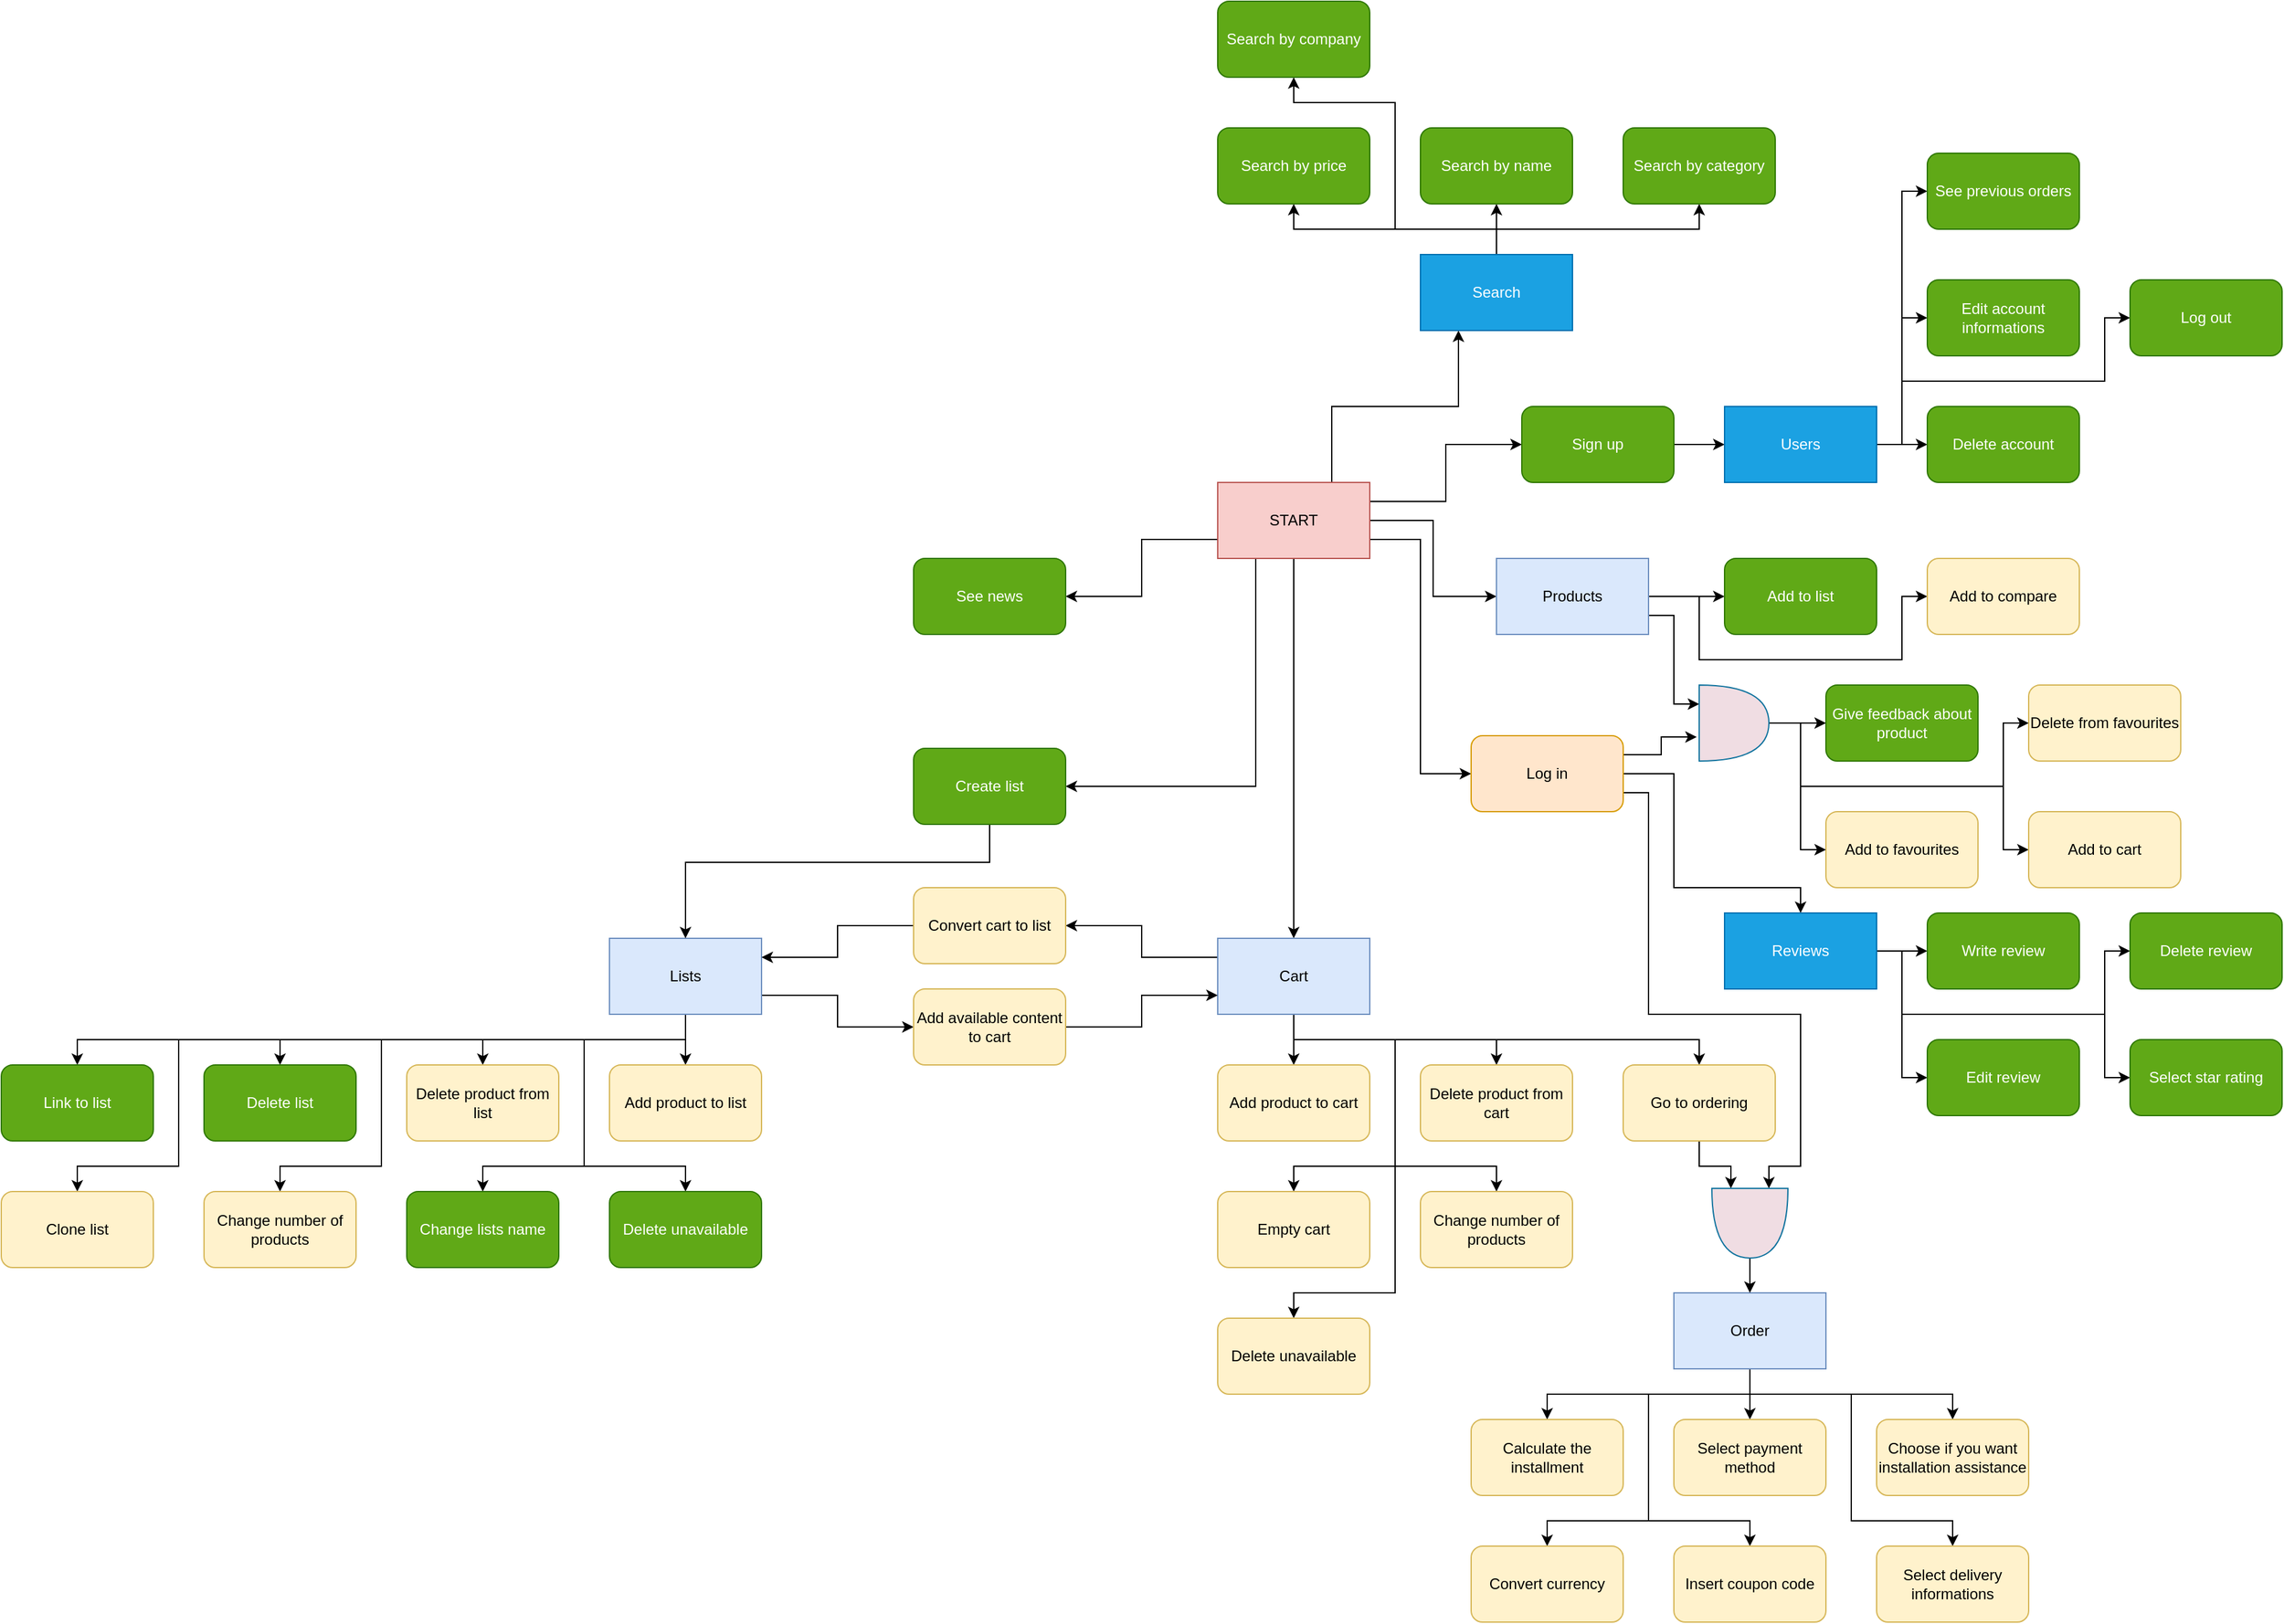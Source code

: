 <mxfile>
    <diagram name="Strona-1" id="DpiKnfvnMf119dL31PfI">
        <mxGraphModel dx="131" dy="568" grid="1" gridSize="10" guides="1" tooltips="1" connect="1" arrows="1" fold="1" page="1" pageScale="1" pageWidth="827" pageHeight="1169" math="0" shadow="0">
            <root>
                <mxCell id="0"/>
                <mxCell id="1" parent="0"/>
                <mxCell id="tu-g_7TpIbmg7pbgviE7-1" style="edgeStyle=orthogonalEdgeStyle;rounded=0;orthogonalLoop=1;jettySize=auto;html=1;exitX=0.5;exitY=1;exitDx=0;exitDy=0;entryX=0.5;entryY=0;entryDx=0;entryDy=0;fontColor=#000000;" parent="1" source="tu-g_7TpIbmg7pbgviE7-8" target="tu-g_7TpIbmg7pbgviE7-24" edge="1">
                    <mxGeometry relative="1" as="geometry"/>
                </mxCell>
                <mxCell id="tu-g_7TpIbmg7pbgviE7-2" style="edgeStyle=orthogonalEdgeStyle;rounded=0;orthogonalLoop=1;jettySize=auto;html=1;exitX=0.25;exitY=1;exitDx=0;exitDy=0;entryX=1;entryY=0.5;entryDx=0;entryDy=0;fontColor=#000000;" parent="1" source="tu-g_7TpIbmg7pbgviE7-8" target="tu-g_7TpIbmg7pbgviE7-50" edge="1">
                    <mxGeometry relative="1" as="geometry"/>
                </mxCell>
                <mxCell id="tu-g_7TpIbmg7pbgviE7-3" style="edgeStyle=orthogonalEdgeStyle;rounded=0;orthogonalLoop=1;jettySize=auto;html=1;exitX=1;exitY=0.75;exitDx=0;exitDy=0;entryX=0;entryY=0.5;entryDx=0;entryDy=0;fontFamily=Helvetica;fontSize=12;fontColor=#000000;" parent="1" source="tu-g_7TpIbmg7pbgviE7-8" target="tu-g_7TpIbmg7pbgviE7-11" edge="1">
                    <mxGeometry relative="1" as="geometry"/>
                </mxCell>
                <mxCell id="tu-g_7TpIbmg7pbgviE7-4" style="edgeStyle=orthogonalEdgeStyle;rounded=0;orthogonalLoop=1;jettySize=auto;html=1;exitX=1;exitY=0.25;exitDx=0;exitDy=0;entryX=0;entryY=0.5;entryDx=0;entryDy=0;fontFamily=Helvetica;fontSize=12;fontColor=#000000;" parent="1" source="tu-g_7TpIbmg7pbgviE7-8" target="tu-g_7TpIbmg7pbgviE7-13" edge="1">
                    <mxGeometry relative="1" as="geometry"/>
                </mxCell>
                <mxCell id="tu-g_7TpIbmg7pbgviE7-5" style="edgeStyle=orthogonalEdgeStyle;rounded=0;orthogonalLoop=1;jettySize=auto;html=1;exitX=1;exitY=0.5;exitDx=0;exitDy=0;entryX=0;entryY=0.5;entryDx=0;entryDy=0;fontFamily=Helvetica;fontSize=12;fontColor=#000000;" parent="1" source="tu-g_7TpIbmg7pbgviE7-8" target="tu-g_7TpIbmg7pbgviE7-39" edge="1">
                    <mxGeometry relative="1" as="geometry"/>
                </mxCell>
                <mxCell id="tu-g_7TpIbmg7pbgviE7-6" style="edgeStyle=orthogonalEdgeStyle;rounded=0;orthogonalLoop=1;jettySize=auto;html=1;exitX=0;exitY=0.75;exitDx=0;exitDy=0;entryX=1;entryY=0.5;entryDx=0;entryDy=0;fontFamily=Helvetica;fontSize=12;fontColor=#000000;" parent="1" source="tu-g_7TpIbmg7pbgviE7-8" target="tu-g_7TpIbmg7pbgviE7-14" edge="1">
                    <mxGeometry relative="1" as="geometry"/>
                </mxCell>
                <mxCell id="tu-g_7TpIbmg7pbgviE7-7" style="edgeStyle=orthogonalEdgeStyle;rounded=0;orthogonalLoop=1;jettySize=auto;html=1;exitX=0.75;exitY=0;exitDx=0;exitDy=0;entryX=0.25;entryY=1;entryDx=0;entryDy=0;fontFamily=Helvetica;fontSize=12;fontColor=#000000;" parent="1" source="tu-g_7TpIbmg7pbgviE7-8" target="tu-g_7TpIbmg7pbgviE7-18" edge="1">
                    <mxGeometry relative="1" as="geometry"/>
                </mxCell>
                <mxCell id="tu-g_7TpIbmg7pbgviE7-8" value="START" style="rounded=0;whiteSpace=wrap;html=1;fillColor=#f8cecc;strokeColor=#b85450;fontColor=#000000;" parent="1" vertex="1">
                    <mxGeometry x="1940" y="560" width="120" height="60" as="geometry"/>
                </mxCell>
                <mxCell id="tu-g_7TpIbmg7pbgviE7-9" style="edgeStyle=orthogonalEdgeStyle;rounded=0;orthogonalLoop=1;jettySize=auto;html=1;exitX=1;exitY=0.75;exitDx=0;exitDy=0;entryX=0;entryY=0.25;entryDx=0;entryDy=0;entryPerimeter=0;fontFamily=Helvetica;fontSize=12;fontColor=#000000;" parent="1" source="tu-g_7TpIbmg7pbgviE7-11" target="tu-g_7TpIbmg7pbgviE7-74" edge="1">
                    <mxGeometry relative="1" as="geometry">
                        <Array as="points">
                            <mxPoint x="2280" y="805"/>
                            <mxPoint x="2280" y="980"/>
                            <mxPoint x="2400" y="980"/>
                            <mxPoint x="2400" y="1100"/>
                            <mxPoint x="2375" y="1100"/>
                        </Array>
                    </mxGeometry>
                </mxCell>
                <mxCell id="tu-g_7TpIbmg7pbgviE7-10" style="edgeStyle=orthogonalEdgeStyle;rounded=0;orthogonalLoop=1;jettySize=auto;html=1;exitX=1;exitY=0.5;exitDx=0;exitDy=0;entryX=0.5;entryY=0;entryDx=0;entryDy=0;fontFamily=Helvetica;fontSize=12;fontColor=#000000;" parent="1" source="tu-g_7TpIbmg7pbgviE7-11" target="tu-g_7TpIbmg7pbgviE7-44" edge="1">
                    <mxGeometry relative="1" as="geometry">
                        <mxPoint x="2385" y="812.5" as="targetPoint"/>
                        <Array as="points">
                            <mxPoint x="2300" y="790"/>
                            <mxPoint x="2300" y="880"/>
                            <mxPoint x="2400" y="880"/>
                        </Array>
                    </mxGeometry>
                </mxCell>
                <mxCell id="btTpmAtazuo6H9hWQEnr-3" style="edgeStyle=orthogonalEdgeStyle;rounded=0;orthogonalLoop=1;jettySize=auto;html=1;exitX=1;exitY=0.25;exitDx=0;exitDy=0;entryX=-0.036;entryY=0.684;entryDx=0;entryDy=0;entryPerimeter=0;" parent="1" source="tu-g_7TpIbmg7pbgviE7-11" target="btTpmAtazuo6H9hWQEnr-2" edge="1">
                    <mxGeometry relative="1" as="geometry"/>
                </mxCell>
                <mxCell id="tu-g_7TpIbmg7pbgviE7-11" value="Log in" style="rounded=1;whiteSpace=wrap;html=1;fillColor=#ffe6cc;strokeColor=#d79b00;fontColor=#000000;" parent="1" vertex="1">
                    <mxGeometry x="2140" y="760" width="120" height="60" as="geometry"/>
                </mxCell>
                <mxCell id="tu-g_7TpIbmg7pbgviE7-12" style="edgeStyle=orthogonalEdgeStyle;rounded=0;orthogonalLoop=1;jettySize=auto;html=1;exitX=1;exitY=0.5;exitDx=0;exitDy=0;entryX=0;entryY=0.5;entryDx=0;entryDy=0;fontFamily=Helvetica;fontSize=12;fontColor=#000000;" parent="1" source="tu-g_7TpIbmg7pbgviE7-13" target="tu-g_7TpIbmg7pbgviE7-72" edge="1">
                    <mxGeometry relative="1" as="geometry"/>
                </mxCell>
                <mxCell id="tu-g_7TpIbmg7pbgviE7-13" value="Sign up" style="rounded=1;whiteSpace=wrap;html=1;fillColor=#60a917;strokeColor=#2D7600;fontColor=#ffffff;" parent="1" vertex="1">
                    <mxGeometry x="2180" y="500" width="120" height="60" as="geometry"/>
                </mxCell>
                <mxCell id="tu-g_7TpIbmg7pbgviE7-14" value="See news" style="rounded=1;whiteSpace=wrap;html=1;fillColor=#60a917;strokeColor=#2D7600;fontColor=#ffffff;" parent="1" vertex="1">
                    <mxGeometry x="1700" y="620" width="120" height="60" as="geometry"/>
                </mxCell>
                <mxCell id="tu-g_7TpIbmg7pbgviE7-15" style="edgeStyle=orthogonalEdgeStyle;rounded=0;orthogonalLoop=1;jettySize=auto;html=1;exitX=0.5;exitY=0;exitDx=0;exitDy=0;entryX=0.5;entryY=1;entryDx=0;entryDy=0;fontFamily=Helvetica;fontSize=12;fontColor=#000000;" parent="1" source="tu-g_7TpIbmg7pbgviE7-18" target="tu-g_7TpIbmg7pbgviE7-97" edge="1">
                    <mxGeometry relative="1" as="geometry"/>
                </mxCell>
                <mxCell id="tu-g_7TpIbmg7pbgviE7-16" style="edgeStyle=orthogonalEdgeStyle;rounded=0;orthogonalLoop=1;jettySize=auto;html=1;exitX=0.5;exitY=0;exitDx=0;exitDy=0;entryX=0.5;entryY=1;entryDx=0;entryDy=0;fontFamily=Helvetica;fontSize=12;fontColor=#000000;" parent="1" source="tu-g_7TpIbmg7pbgviE7-18" target="tu-g_7TpIbmg7pbgviE7-98" edge="1">
                    <mxGeometry relative="1" as="geometry"/>
                </mxCell>
                <mxCell id="tu-g_7TpIbmg7pbgviE7-17" style="edgeStyle=orthogonalEdgeStyle;rounded=0;orthogonalLoop=1;jettySize=auto;html=1;exitX=0.5;exitY=0;exitDx=0;exitDy=0;entryX=0.5;entryY=1;entryDx=0;entryDy=0;fontFamily=Helvetica;fontSize=12;fontColor=#000000;" parent="1" source="tu-g_7TpIbmg7pbgviE7-18" target="tu-g_7TpIbmg7pbgviE7-99" edge="1">
                    <mxGeometry relative="1" as="geometry"/>
                </mxCell>
                <mxCell id="tu-g_7TpIbmg7pbgviE7-301" style="edgeStyle=orthogonalEdgeStyle;rounded=0;orthogonalLoop=1;jettySize=auto;html=1;exitX=0.5;exitY=0;exitDx=0;exitDy=0;entryX=0.5;entryY=1;entryDx=0;entryDy=0;fontFamily=Helvetica;fontSize=12;fontColor=#000000;" parent="1" source="tu-g_7TpIbmg7pbgviE7-18" target="tu-g_7TpIbmg7pbgviE7-300" edge="1">
                    <mxGeometry relative="1" as="geometry">
                        <Array as="points">
                            <mxPoint x="2160" y="360"/>
                            <mxPoint x="2080" y="360"/>
                            <mxPoint x="2080" y="260"/>
                            <mxPoint x="2000" y="260"/>
                        </Array>
                    </mxGeometry>
                </mxCell>
                <mxCell id="tu-g_7TpIbmg7pbgviE7-18" value="Search" style="rounded=0;whiteSpace=wrap;html=1;fillColor=#1ba1e2;strokeColor=#006EAF;fontColor=#ffffff;" parent="1" vertex="1">
                    <mxGeometry x="2100" y="380" width="120" height="60" as="geometry"/>
                </mxCell>
                <mxCell id="tu-g_7TpIbmg7pbgviE7-19" style="edgeStyle=orthogonalEdgeStyle;rounded=0;orthogonalLoop=1;jettySize=auto;html=1;exitX=0;exitY=0.25;exitDx=0;exitDy=0;entryX=1;entryY=0.5;entryDx=0;entryDy=0;fontColor=#000000;" parent="1" source="tu-g_7TpIbmg7pbgviE7-24" target="tu-g_7TpIbmg7pbgviE7-46" edge="1">
                    <mxGeometry relative="1" as="geometry"/>
                </mxCell>
                <mxCell id="tu-g_7TpIbmg7pbgviE7-20" style="edgeStyle=orthogonalEdgeStyle;rounded=0;orthogonalLoop=1;jettySize=auto;html=1;exitX=0.5;exitY=1;exitDx=0;exitDy=0;entryX=0.5;entryY=0;entryDx=0;entryDy=0;fontFamily=Helvetica;fontSize=12;fontColor=#000000;" parent="1" source="tu-g_7TpIbmg7pbgviE7-24" target="tu-g_7TpIbmg7pbgviE7-58" edge="1">
                    <mxGeometry relative="1" as="geometry"/>
                </mxCell>
                <mxCell id="tu-g_7TpIbmg7pbgviE7-21" style="edgeStyle=orthogonalEdgeStyle;rounded=0;orthogonalLoop=1;jettySize=auto;html=1;exitX=0.5;exitY=1;exitDx=0;exitDy=0;entryX=0.5;entryY=0;entryDx=0;entryDy=0;fontFamily=Helvetica;fontSize=12;fontColor=#000000;" parent="1" source="tu-g_7TpIbmg7pbgviE7-24" target="tu-g_7TpIbmg7pbgviE7-59" edge="1">
                    <mxGeometry relative="1" as="geometry"/>
                </mxCell>
                <mxCell id="tu-g_7TpIbmg7pbgviE7-22" style="edgeStyle=orthogonalEdgeStyle;rounded=0;orthogonalLoop=1;jettySize=auto;html=1;exitX=0.5;exitY=1;exitDx=0;exitDy=0;entryX=0.5;entryY=0;entryDx=0;entryDy=0;fontFamily=Helvetica;fontSize=12;fontColor=#000000;" parent="1" source="tu-g_7TpIbmg7pbgviE7-24" target="tu-g_7TpIbmg7pbgviE7-55" edge="1">
                    <mxGeometry relative="1" as="geometry">
                        <Array as="points">
                            <mxPoint x="2000" y="1000"/>
                            <mxPoint x="2080" y="1000"/>
                            <mxPoint x="2080" y="1100"/>
                            <mxPoint x="2160" y="1100"/>
                        </Array>
                    </mxGeometry>
                </mxCell>
                <mxCell id="tu-g_7TpIbmg7pbgviE7-23" style="edgeStyle=orthogonalEdgeStyle;rounded=0;orthogonalLoop=1;jettySize=auto;html=1;exitX=0.5;exitY=1;exitDx=0;exitDy=0;entryX=0.5;entryY=0;entryDx=0;entryDy=0;fontFamily=Helvetica;fontSize=12;fontColor=#000000;" parent="1" source="tu-g_7TpIbmg7pbgviE7-24" target="tu-g_7TpIbmg7pbgviE7-61" edge="1">
                    <mxGeometry relative="1" as="geometry"/>
                </mxCell>
                <mxCell id="btTpmAtazuo6H9hWQEnr-12" style="edgeStyle=orthogonalEdgeStyle;rounded=0;orthogonalLoop=1;jettySize=auto;html=1;exitX=0.5;exitY=1;exitDx=0;exitDy=0;entryX=0.5;entryY=0;entryDx=0;entryDy=0;fontFamily=Helvetica;fontSize=12;fontColor=default;" parent="1" source="tu-g_7TpIbmg7pbgviE7-24" target="btTpmAtazuo6H9hWQEnr-11" edge="1">
                    <mxGeometry relative="1" as="geometry">
                        <Array as="points">
                            <mxPoint x="2000" y="1000"/>
                            <mxPoint x="2080" y="1000"/>
                            <mxPoint x="2080" y="1100"/>
                            <mxPoint x="2000" y="1100"/>
                        </Array>
                    </mxGeometry>
                </mxCell>
                <mxCell id="btTpmAtazuo6H9hWQEnr-14" style="edgeStyle=orthogonalEdgeStyle;rounded=0;orthogonalLoop=1;jettySize=auto;html=1;exitX=0.5;exitY=1;exitDx=0;exitDy=0;entryX=0.5;entryY=0;entryDx=0;entryDy=0;fontFamily=Helvetica;fontSize=12;fontColor=default;" parent="1" source="tu-g_7TpIbmg7pbgviE7-24" target="btTpmAtazuo6H9hWQEnr-13" edge="1">
                    <mxGeometry relative="1" as="geometry">
                        <Array as="points">
                            <mxPoint x="2000" y="1000"/>
                            <mxPoint x="2080" y="1000"/>
                            <mxPoint x="2080" y="1200"/>
                            <mxPoint x="2000" y="1200"/>
                        </Array>
                    </mxGeometry>
                </mxCell>
                <mxCell id="tu-g_7TpIbmg7pbgviE7-24" value="Cart" style="rounded=0;whiteSpace=wrap;html=1;fillColor=#dae8fc;strokeColor=#6c8ebf;fontColor=#000000;" parent="1" vertex="1">
                    <mxGeometry x="1940" y="920" width="120" height="60" as="geometry"/>
                </mxCell>
                <mxCell id="tu-g_7TpIbmg7pbgviE7-25" style="edgeStyle=orthogonalEdgeStyle;rounded=0;orthogonalLoop=1;jettySize=auto;html=1;exitX=0.5;exitY=1;exitDx=0;exitDy=0;entryX=0.5;entryY=0;entryDx=0;entryDy=0;fontColor=#000000;" parent="1" source="tu-g_7TpIbmg7pbgviE7-32" target="tu-g_7TpIbmg7pbgviE7-48" edge="1">
                    <mxGeometry relative="1" as="geometry"/>
                </mxCell>
                <mxCell id="tu-g_7TpIbmg7pbgviE7-26" style="edgeStyle=orthogonalEdgeStyle;rounded=0;orthogonalLoop=1;jettySize=auto;html=1;exitX=0.5;exitY=1;exitDx=0;exitDy=0;entryX=0.5;entryY=0;entryDx=0;entryDy=0;fontColor=#000000;" parent="1" source="tu-g_7TpIbmg7pbgviE7-32" target="tu-g_7TpIbmg7pbgviE7-47" edge="1">
                    <mxGeometry relative="1" as="geometry"/>
                </mxCell>
                <mxCell id="tu-g_7TpIbmg7pbgviE7-27" style="edgeStyle=orthogonalEdgeStyle;rounded=0;orthogonalLoop=1;jettySize=auto;html=1;exitX=0.5;exitY=1;exitDx=0;exitDy=0;entryX=0.5;entryY=0;entryDx=0;entryDy=0;fontColor=#000000;" parent="1" source="tu-g_7TpIbmg7pbgviE7-32" target="tu-g_7TpIbmg7pbgviE7-51" edge="1">
                    <mxGeometry relative="1" as="geometry"/>
                </mxCell>
                <mxCell id="tu-g_7TpIbmg7pbgviE7-28" style="edgeStyle=orthogonalEdgeStyle;rounded=0;orthogonalLoop=1;jettySize=auto;html=1;exitX=1;exitY=0.75;exitDx=0;exitDy=0;entryX=0;entryY=0.5;entryDx=0;entryDy=0;fontColor=#000000;" parent="1" source="tu-g_7TpIbmg7pbgviE7-32" target="tu-g_7TpIbmg7pbgviE7-53" edge="1">
                    <mxGeometry relative="1" as="geometry"/>
                </mxCell>
                <mxCell id="tu-g_7TpIbmg7pbgviE7-29" style="edgeStyle=orthogonalEdgeStyle;rounded=0;orthogonalLoop=1;jettySize=auto;html=1;exitX=0.5;exitY=1;exitDx=0;exitDy=0;entryX=0.5;entryY=0;entryDx=0;entryDy=0;fontFamily=Helvetica;fontSize=12;fontColor=#000000;" parent="1" source="tu-g_7TpIbmg7pbgviE7-32" target="tu-g_7TpIbmg7pbgviE7-54" edge="1">
                    <mxGeometry relative="1" as="geometry">
                        <Array as="points">
                            <mxPoint x="1520" y="1000"/>
                            <mxPoint x="1280" y="1000"/>
                            <mxPoint x="1280" y="1100"/>
                            <mxPoint x="1200" y="1100"/>
                        </Array>
                    </mxGeometry>
                </mxCell>
                <mxCell id="tu-g_7TpIbmg7pbgviE7-30" style="edgeStyle=orthogonalEdgeStyle;rounded=0;orthogonalLoop=1;jettySize=auto;html=1;exitX=0.5;exitY=1;exitDx=0;exitDy=0;entryX=0.5;entryY=0;entryDx=0;entryDy=0;fontFamily=Helvetica;fontSize=12;fontColor=#000000;" parent="1" source="tu-g_7TpIbmg7pbgviE7-32" target="tu-g_7TpIbmg7pbgviE7-56" edge="1">
                    <mxGeometry relative="1" as="geometry">
                        <Array as="points">
                            <mxPoint x="1520" y="1000"/>
                            <mxPoint x="1440" y="1000"/>
                            <mxPoint x="1440" y="1100"/>
                            <mxPoint x="1360" y="1100"/>
                        </Array>
                    </mxGeometry>
                </mxCell>
                <mxCell id="tu-g_7TpIbmg7pbgviE7-31" style="edgeStyle=orthogonalEdgeStyle;rounded=0;orthogonalLoop=1;jettySize=auto;html=1;exitX=0.5;exitY=1;exitDx=0;exitDy=0;entryX=0.5;entryY=0;entryDx=0;entryDy=0;fontFamily=Helvetica;fontSize=12;fontColor=#000000;" parent="1" source="tu-g_7TpIbmg7pbgviE7-32" target="tu-g_7TpIbmg7pbgviE7-57" edge="1">
                    <mxGeometry relative="1" as="geometry"/>
                </mxCell>
                <mxCell id="btTpmAtazuo6H9hWQEnr-10" style="edgeStyle=orthogonalEdgeStyle;rounded=0;orthogonalLoop=1;jettySize=auto;html=1;exitX=0.5;exitY=1;exitDx=0;exitDy=0;entryX=0.5;entryY=0;entryDx=0;entryDy=0;" parent="1" source="tu-g_7TpIbmg7pbgviE7-32" target="btTpmAtazuo6H9hWQEnr-9" edge="1">
                    <mxGeometry relative="1" as="geometry">
                        <Array as="points">
                            <mxPoint x="1520" y="1000"/>
                            <mxPoint x="1440" y="1000"/>
                            <mxPoint x="1440" y="1100"/>
                            <mxPoint x="1520" y="1100"/>
                        </Array>
                    </mxGeometry>
                </mxCell>
                <mxCell id="jZJ21DdkEaakPETDEJtm-3" style="edgeStyle=orthogonalEdgeStyle;rounded=0;orthogonalLoop=1;jettySize=auto;html=1;exitX=0.5;exitY=1;exitDx=0;exitDy=0;entryX=0.5;entryY=0;entryDx=0;entryDy=0;fontFamily=Helvetica;fontSize=12;fontColor=#000000;" parent="1" source="tu-g_7TpIbmg7pbgviE7-32" target="jZJ21DdkEaakPETDEJtm-2" edge="1">
                    <mxGeometry relative="1" as="geometry">
                        <Array as="points">
                            <mxPoint x="1520" y="1000"/>
                            <mxPoint x="1120" y="1000"/>
                            <mxPoint x="1120" y="1100"/>
                            <mxPoint x="1040" y="1100"/>
                        </Array>
                    </mxGeometry>
                </mxCell>
                <mxCell id="tu-g_7TpIbmg7pbgviE7-32" value="Lists" style="rounded=0;whiteSpace=wrap;html=1;fillColor=#dae8fc;strokeColor=#6c8ebf;fontColor=#000000;" parent="1" vertex="1">
                    <mxGeometry x="1460" y="920" width="120" height="60" as="geometry"/>
                </mxCell>
                <mxCell id="tu-g_7TpIbmg7pbgviE7-34" style="edgeStyle=orthogonalEdgeStyle;rounded=0;orthogonalLoop=1;jettySize=auto;html=1;exitX=1;exitY=0.5;exitDx=0;exitDy=0;entryX=0;entryY=0.5;entryDx=0;entryDy=0;fontFamily=Helvetica;fontSize=12;fontColor=#000000;" parent="1" source="tu-g_7TpIbmg7pbgviE7-39" target="tu-g_7TpIbmg7pbgviE7-86" edge="1">
                    <mxGeometry relative="1" as="geometry">
                        <Array as="points">
                            <mxPoint x="2320" y="650"/>
                            <mxPoint x="2320" y="650"/>
                        </Array>
                    </mxGeometry>
                </mxCell>
                <mxCell id="tu-g_7TpIbmg7pbgviE7-35" style="edgeStyle=orthogonalEdgeStyle;rounded=0;orthogonalLoop=1;jettySize=auto;html=1;exitX=1;exitY=0.5;exitDx=0;exitDy=0;entryX=0;entryY=0.5;entryDx=0;entryDy=0;fontFamily=Helvetica;fontSize=12;fontColor=#000000;exitPerimeter=0;" parent="1" source="btTpmAtazuo6H9hWQEnr-2" target="tu-g_7TpIbmg7pbgviE7-87" edge="1">
                    <mxGeometry relative="1" as="geometry">
                        <Array as="points">
                            <mxPoint x="2400" y="750"/>
                            <mxPoint x="2400" y="800"/>
                            <mxPoint x="2560" y="800"/>
                            <mxPoint x="2560" y="850"/>
                        </Array>
                    </mxGeometry>
                </mxCell>
                <mxCell id="tu-g_7TpIbmg7pbgviE7-38" style="edgeStyle=orthogonalEdgeStyle;rounded=0;orthogonalLoop=1;jettySize=auto;html=1;exitX=1;exitY=0.5;exitDx=0;exitDy=0;entryX=0;entryY=0.5;entryDx=0;entryDy=0;fontFamily=Helvetica;fontSize=12;fontColor=#000000;" parent="1" source="tu-g_7TpIbmg7pbgviE7-39" target="tu-g_7TpIbmg7pbgviE7-95" edge="1">
                    <mxGeometry relative="1" as="geometry">
                        <Array as="points">
                            <mxPoint x="2320" y="650"/>
                            <mxPoint x="2320" y="700"/>
                            <mxPoint x="2480" y="700"/>
                            <mxPoint x="2480" y="650"/>
                        </Array>
                    </mxGeometry>
                </mxCell>
                <mxCell id="btTpmAtazuo6H9hWQEnr-5" style="edgeStyle=orthogonalEdgeStyle;rounded=0;orthogonalLoop=1;jettySize=auto;html=1;exitX=1;exitY=0.75;exitDx=0;exitDy=0;entryX=0;entryY=0.25;entryDx=0;entryDy=0;entryPerimeter=0;" parent="1" source="tu-g_7TpIbmg7pbgviE7-39" target="btTpmAtazuo6H9hWQEnr-2" edge="1">
                    <mxGeometry relative="1" as="geometry"/>
                </mxCell>
                <mxCell id="tu-g_7TpIbmg7pbgviE7-39" value="Products" style="rounded=0;whiteSpace=wrap;html=1;fillColor=#dae8fc;strokeColor=#6c8ebf;fontColor=#000000;" parent="1" vertex="1">
                    <mxGeometry x="2160" y="620" width="120" height="60" as="geometry"/>
                </mxCell>
                <mxCell id="tu-g_7TpIbmg7pbgviE7-40" style="edgeStyle=orthogonalEdgeStyle;rounded=0;orthogonalLoop=1;jettySize=auto;html=1;exitX=1;exitY=0.5;exitDx=0;exitDy=0;entryX=0;entryY=0.5;entryDx=0;entryDy=0;fontFamily=Helvetica;fontSize=12;fontColor=#000000;" parent="1" source="tu-g_7TpIbmg7pbgviE7-44" target="tu-g_7TpIbmg7pbgviE7-92" edge="1">
                    <mxGeometry relative="1" as="geometry"/>
                </mxCell>
                <mxCell id="tu-g_7TpIbmg7pbgviE7-41" style="edgeStyle=orthogonalEdgeStyle;rounded=0;orthogonalLoop=1;jettySize=auto;html=1;exitX=1;exitY=0.5;exitDx=0;exitDy=0;entryX=0;entryY=0.5;entryDx=0;entryDy=0;fontFamily=Helvetica;fontSize=12;fontColor=#000000;" parent="1" source="tu-g_7TpIbmg7pbgviE7-44" target="tu-g_7TpIbmg7pbgviE7-93" edge="1">
                    <mxGeometry relative="1" as="geometry"/>
                </mxCell>
                <mxCell id="tu-g_7TpIbmg7pbgviE7-42" style="edgeStyle=orthogonalEdgeStyle;rounded=0;orthogonalLoop=1;jettySize=auto;html=1;exitX=1;exitY=0.5;exitDx=0;exitDy=0;entryX=0;entryY=0.5;entryDx=0;entryDy=0;fontFamily=Helvetica;fontSize=12;fontColor=#000000;" parent="1" source="tu-g_7TpIbmg7pbgviE7-44" target="tu-g_7TpIbmg7pbgviE7-94" edge="1">
                    <mxGeometry relative="1" as="geometry">
                        <Array as="points">
                            <mxPoint x="2480" y="930"/>
                            <mxPoint x="2480" y="980"/>
                            <mxPoint x="2640" y="980"/>
                            <mxPoint x="2640" y="930"/>
                        </Array>
                    </mxGeometry>
                </mxCell>
                <mxCell id="tu-g_7TpIbmg7pbgviE7-43" style="edgeStyle=orthogonalEdgeStyle;rounded=0;orthogonalLoop=1;jettySize=auto;html=1;exitX=1;exitY=0.5;exitDx=0;exitDy=0;entryX=0;entryY=0.5;entryDx=0;entryDy=0;fontFamily=Helvetica;fontSize=12;fontColor=#000000;" parent="1" source="tu-g_7TpIbmg7pbgviE7-44" target="tu-g_7TpIbmg7pbgviE7-96" edge="1">
                    <mxGeometry relative="1" as="geometry">
                        <Array as="points">
                            <mxPoint x="2480" y="930"/>
                            <mxPoint x="2480" y="980"/>
                            <mxPoint x="2640" y="980"/>
                            <mxPoint x="2640" y="1030"/>
                        </Array>
                    </mxGeometry>
                </mxCell>
                <mxCell id="tu-g_7TpIbmg7pbgviE7-44" value="Reviews" style="rounded=0;whiteSpace=wrap;html=1;fillColor=#1ba1e2;strokeColor=#006EAF;fontColor=#ffffff;" parent="1" vertex="1">
                    <mxGeometry x="2340" y="900" width="120" height="60" as="geometry"/>
                </mxCell>
                <mxCell id="tu-g_7TpIbmg7pbgviE7-45" style="edgeStyle=orthogonalEdgeStyle;rounded=0;orthogonalLoop=1;jettySize=auto;html=1;exitX=0;exitY=0.5;exitDx=0;exitDy=0;entryX=1;entryY=0.25;entryDx=0;entryDy=0;fontColor=#000000;" parent="1" source="tu-g_7TpIbmg7pbgviE7-46" target="tu-g_7TpIbmg7pbgviE7-32" edge="1">
                    <mxGeometry relative="1" as="geometry"/>
                </mxCell>
                <mxCell id="tu-g_7TpIbmg7pbgviE7-46" value="Convert cart to list" style="rounded=1;whiteSpace=wrap;html=1;fillColor=#fff2cc;strokeColor=#d6b656;fontColor=#000000;" parent="1" vertex="1">
                    <mxGeometry x="1700" y="880" width="120" height="60" as="geometry"/>
                </mxCell>
                <mxCell id="tu-g_7TpIbmg7pbgviE7-47" value="Delete product from list" style="rounded=1;whiteSpace=wrap;html=1;fillColor=#fff2cc;strokeColor=#d6b656;fontColor=#000000;" parent="1" vertex="1">
                    <mxGeometry x="1300" y="1020" width="120" height="60" as="geometry"/>
                </mxCell>
                <mxCell id="tu-g_7TpIbmg7pbgviE7-48" value="Add product to list" style="rounded=1;whiteSpace=wrap;html=1;fillColor=#fff2cc;strokeColor=#d6b656;fontColor=#000000;" parent="1" vertex="1">
                    <mxGeometry x="1460" y="1020" width="120" height="60" as="geometry"/>
                </mxCell>
                <mxCell id="tu-g_7TpIbmg7pbgviE7-49" style="edgeStyle=orthogonalEdgeStyle;rounded=0;orthogonalLoop=1;jettySize=auto;html=1;exitX=0.5;exitY=1;exitDx=0;exitDy=0;entryX=0.5;entryY=0;entryDx=0;entryDy=0;fontColor=#000000;" parent="1" source="tu-g_7TpIbmg7pbgviE7-50" target="tu-g_7TpIbmg7pbgviE7-32" edge="1">
                    <mxGeometry relative="1" as="geometry">
                        <Array as="points">
                            <mxPoint x="1760" y="860"/>
                            <mxPoint x="1520" y="860"/>
                        </Array>
                    </mxGeometry>
                </mxCell>
                <mxCell id="tu-g_7TpIbmg7pbgviE7-50" value="Create list" style="rounded=1;whiteSpace=wrap;html=1;fillColor=#60a917;strokeColor=#2D7600;fontColor=#ffffff;" parent="1" vertex="1">
                    <mxGeometry x="1700" y="770" width="120" height="60" as="geometry"/>
                </mxCell>
                <mxCell id="tu-g_7TpIbmg7pbgviE7-51" value="Delete list" style="rounded=1;whiteSpace=wrap;html=1;fillColor=#60a917;strokeColor=#2D7600;fontColor=#ffffff;" parent="1" vertex="1">
                    <mxGeometry x="1140" y="1020" width="120" height="60" as="geometry"/>
                </mxCell>
                <mxCell id="tu-g_7TpIbmg7pbgviE7-52" style="edgeStyle=orthogonalEdgeStyle;rounded=0;orthogonalLoop=1;jettySize=auto;html=1;exitX=1;exitY=0.5;exitDx=0;exitDy=0;entryX=0;entryY=0.75;entryDx=0;entryDy=0;fontColor=#000000;" parent="1" source="tu-g_7TpIbmg7pbgviE7-53" target="tu-g_7TpIbmg7pbgviE7-24" edge="1">
                    <mxGeometry relative="1" as="geometry"/>
                </mxCell>
                <mxCell id="tu-g_7TpIbmg7pbgviE7-53" value="Add available content to cart" style="rounded=1;whiteSpace=wrap;html=1;fillColor=#fff2cc;strokeColor=#d6b656;fontColor=#000000;" parent="1" vertex="1">
                    <mxGeometry x="1700" y="960" width="120" height="60" as="geometry"/>
                </mxCell>
                <mxCell id="tu-g_7TpIbmg7pbgviE7-54" value="Change number of products" style="rounded=1;whiteSpace=wrap;html=1;fillColor=#fff2cc;strokeColor=#d6b656;fontColor=#000000;" parent="1" vertex="1">
                    <mxGeometry x="1140" y="1120" width="120" height="60" as="geometry"/>
                </mxCell>
                <mxCell id="tu-g_7TpIbmg7pbgviE7-55" value="Change number of products" style="rounded=1;whiteSpace=wrap;html=1;fillColor=#fff2cc;strokeColor=#d6b656;fontColor=#000000;" parent="1" vertex="1">
                    <mxGeometry x="2100" y="1120" width="120" height="60" as="geometry"/>
                </mxCell>
                <mxCell id="tu-g_7TpIbmg7pbgviE7-56" value="Change lists name" style="rounded=1;whiteSpace=wrap;html=1;strokeColor=#2D7600;fontFamily=Helvetica;fontSize=12;fontColor=#ffffff;fillColor=#60a917;" parent="1" vertex="1">
                    <mxGeometry x="1300" y="1120" width="120" height="60" as="geometry"/>
                </mxCell>
                <mxCell id="tu-g_7TpIbmg7pbgviE7-57" value="Link to list" style="rounded=1;whiteSpace=wrap;html=1;strokeColor=#2D7600;fontFamily=Helvetica;fontSize=12;fontColor=#ffffff;fillColor=#60a917;" parent="1" vertex="1">
                    <mxGeometry x="980" y="1020" width="120" height="60" as="geometry"/>
                </mxCell>
                <mxCell id="tu-g_7TpIbmg7pbgviE7-58" value="Add product to cart" style="rounded=1;whiteSpace=wrap;html=1;strokeColor=#d6b656;fontFamily=Helvetica;fontSize=12;fontColor=#000000;fillColor=#fff2cc;" parent="1" vertex="1">
                    <mxGeometry x="1940" y="1020" width="120" height="60" as="geometry"/>
                </mxCell>
                <mxCell id="tu-g_7TpIbmg7pbgviE7-59" value="Delete product from cart" style="rounded=1;whiteSpace=wrap;html=1;strokeColor=#d6b656;fontFamily=Helvetica;fontSize=12;fontColor=#000000;fillColor=#fff2cc;" parent="1" vertex="1">
                    <mxGeometry x="2100" y="1020" width="120" height="60" as="geometry"/>
                </mxCell>
                <mxCell id="tu-g_7TpIbmg7pbgviE7-60" style="edgeStyle=orthogonalEdgeStyle;rounded=0;orthogonalLoop=1;jettySize=auto;html=1;exitX=0.5;exitY=1;exitDx=0;exitDy=0;entryX=0;entryY=0.75;entryDx=0;entryDy=0;entryPerimeter=0;fontFamily=Helvetica;fontSize=12;fontColor=#000000;" parent="1" source="tu-g_7TpIbmg7pbgviE7-61" target="tu-g_7TpIbmg7pbgviE7-74" edge="1">
                    <mxGeometry relative="1" as="geometry"/>
                </mxCell>
                <mxCell id="tu-g_7TpIbmg7pbgviE7-61" value="Go to ordering" style="rounded=1;whiteSpace=wrap;html=1;strokeColor=#d6b656;fontFamily=Helvetica;fontSize=12;fontColor=#000000;fillColor=#fff2cc;" parent="1" vertex="1">
                    <mxGeometry x="2260" y="1020" width="120" height="60" as="geometry"/>
                </mxCell>
                <mxCell id="tu-g_7TpIbmg7pbgviE7-62" style="edgeStyle=orthogonalEdgeStyle;rounded=0;orthogonalLoop=1;jettySize=auto;html=1;exitX=0.5;exitY=1;exitDx=0;exitDy=0;entryX=0.5;entryY=0;entryDx=0;entryDy=0;fontFamily=Helvetica;fontSize=12;fontColor=#000000;" parent="1" source="tu-g_7TpIbmg7pbgviE7-67" target="tu-g_7TpIbmg7pbgviE7-75" edge="1">
                    <mxGeometry relative="1" as="geometry"/>
                </mxCell>
                <mxCell id="tu-g_7TpIbmg7pbgviE7-63" style="edgeStyle=orthogonalEdgeStyle;rounded=0;orthogonalLoop=1;jettySize=auto;html=1;exitX=0.5;exitY=1;exitDx=0;exitDy=0;entryX=0.5;entryY=0;entryDx=0;entryDy=0;fontFamily=Helvetica;fontSize=12;fontColor=#000000;" parent="1" source="tu-g_7TpIbmg7pbgviE7-67" target="tu-g_7TpIbmg7pbgviE7-76" edge="1">
                    <mxGeometry relative="1" as="geometry"/>
                </mxCell>
                <mxCell id="tu-g_7TpIbmg7pbgviE7-64" style="edgeStyle=orthogonalEdgeStyle;rounded=0;orthogonalLoop=1;jettySize=auto;html=1;exitX=0.5;exitY=1;exitDx=0;exitDy=0;entryX=0.5;entryY=0;entryDx=0;entryDy=0;fontFamily=Helvetica;fontSize=12;fontColor=#000000;" parent="1" source="tu-g_7TpIbmg7pbgviE7-67" target="tu-g_7TpIbmg7pbgviE7-77" edge="1">
                    <mxGeometry relative="1" as="geometry"/>
                </mxCell>
                <mxCell id="tu-g_7TpIbmg7pbgviE7-65" style="edgeStyle=orthogonalEdgeStyle;rounded=0;orthogonalLoop=1;jettySize=auto;html=1;exitX=0.5;exitY=1;exitDx=0;exitDy=0;entryX=0.5;entryY=0;entryDx=0;entryDy=0;fontFamily=Helvetica;fontSize=12;fontColor=#000000;" parent="1" source="tu-g_7TpIbmg7pbgviE7-67" target="tu-g_7TpIbmg7pbgviE7-78" edge="1">
                    <mxGeometry relative="1" as="geometry">
                        <Array as="points">
                            <mxPoint x="2360" y="1280"/>
                            <mxPoint x="2280" y="1280"/>
                            <mxPoint x="2280" y="1380"/>
                            <mxPoint x="2360" y="1380"/>
                        </Array>
                    </mxGeometry>
                </mxCell>
                <mxCell id="tu-g_7TpIbmg7pbgviE7-66" style="edgeStyle=orthogonalEdgeStyle;rounded=0;orthogonalLoop=1;jettySize=auto;html=1;exitX=0.5;exitY=1;exitDx=0;exitDy=0;entryX=0.5;entryY=0;entryDx=0;entryDy=0;fontFamily=Helvetica;fontSize=12;fontColor=#000000;" parent="1" source="tu-g_7TpIbmg7pbgviE7-67" target="tu-g_7TpIbmg7pbgviE7-79" edge="1">
                    <mxGeometry relative="1" as="geometry">
                        <Array as="points">
                            <mxPoint x="2360" y="1280"/>
                            <mxPoint x="2440" y="1280"/>
                            <mxPoint x="2440" y="1380"/>
                            <mxPoint x="2520" y="1380"/>
                        </Array>
                    </mxGeometry>
                </mxCell>
                <mxCell id="jZJ21DdkEaakPETDEJtm-7" style="edgeStyle=orthogonalEdgeStyle;rounded=0;orthogonalLoop=1;jettySize=auto;html=1;exitX=0.5;exitY=1;exitDx=0;exitDy=0;entryX=0.5;entryY=0;entryDx=0;entryDy=0;fontFamily=Helvetica;fontSize=12;fontColor=#000000;" parent="1" source="tu-g_7TpIbmg7pbgviE7-67" target="jZJ21DdkEaakPETDEJtm-6" edge="1">
                    <mxGeometry relative="1" as="geometry">
                        <Array as="points">
                            <mxPoint x="2360" y="1280"/>
                            <mxPoint x="2280" y="1280"/>
                            <mxPoint x="2280" y="1380"/>
                            <mxPoint x="2200" y="1380"/>
                        </Array>
                    </mxGeometry>
                </mxCell>
                <mxCell id="tu-g_7TpIbmg7pbgviE7-67" value="Order" style="rounded=0;whiteSpace=wrap;html=1;strokeColor=#6c8ebf;fontFamily=Helvetica;fontSize=12;fillColor=#dae8fc;fontColor=#000000;" parent="1" vertex="1">
                    <mxGeometry x="2300" y="1200" width="120" height="60" as="geometry"/>
                </mxCell>
                <mxCell id="tu-g_7TpIbmg7pbgviE7-68" style="edgeStyle=orthogonalEdgeStyle;rounded=0;orthogonalLoop=1;jettySize=auto;html=1;exitX=1;exitY=0.5;exitDx=0;exitDy=0;entryX=0;entryY=0.5;entryDx=0;entryDy=0;fontFamily=Helvetica;fontSize=12;fontColor=#000000;" parent="1" source="tu-g_7TpIbmg7pbgviE7-72" target="tu-g_7TpIbmg7pbgviE7-80" edge="1">
                    <mxGeometry relative="1" as="geometry"/>
                </mxCell>
                <mxCell id="tu-g_7TpIbmg7pbgviE7-69" style="edgeStyle=orthogonalEdgeStyle;rounded=0;orthogonalLoop=1;jettySize=auto;html=1;exitX=1;exitY=0.5;exitDx=0;exitDy=0;entryX=0;entryY=0.5;entryDx=0;entryDy=0;fontFamily=Helvetica;fontSize=12;fontColor=#000000;" parent="1" source="tu-g_7TpIbmg7pbgviE7-72" target="tu-g_7TpIbmg7pbgviE7-81" edge="1">
                    <mxGeometry relative="1" as="geometry"/>
                </mxCell>
                <mxCell id="tu-g_7TpIbmg7pbgviE7-70" style="edgeStyle=orthogonalEdgeStyle;rounded=0;orthogonalLoop=1;jettySize=auto;html=1;exitX=1;exitY=0.5;exitDx=0;exitDy=0;fontFamily=Helvetica;fontSize=12;fontColor=#000000;entryX=0;entryY=0.5;entryDx=0;entryDy=0;" parent="1" source="tu-g_7TpIbmg7pbgviE7-72" target="tu-g_7TpIbmg7pbgviE7-82" edge="1">
                    <mxGeometry relative="1" as="geometry">
                        <Array as="points">
                            <mxPoint x="2480" y="530"/>
                            <mxPoint x="2480" y="480"/>
                            <mxPoint x="2640" y="480"/>
                            <mxPoint x="2640" y="430"/>
                        </Array>
                    </mxGeometry>
                </mxCell>
                <mxCell id="tu-g_7TpIbmg7pbgviE7-71" style="edgeStyle=orthogonalEdgeStyle;rounded=0;orthogonalLoop=1;jettySize=auto;html=1;exitX=1;exitY=0.5;exitDx=0;exitDy=0;entryX=0;entryY=0.5;entryDx=0;entryDy=0;fontFamily=Helvetica;fontSize=12;fontColor=#000000;" parent="1" source="tu-g_7TpIbmg7pbgviE7-72" target="tu-g_7TpIbmg7pbgviE7-83" edge="1">
                    <mxGeometry relative="1" as="geometry"/>
                </mxCell>
                <mxCell id="tu-g_7TpIbmg7pbgviE7-72" value="Users" style="rounded=0;whiteSpace=wrap;html=1;strokeColor=#006EAF;fontFamily=Helvetica;fontSize=12;fillColor=#1ba1e2;fontColor=#ffffff;" parent="1" vertex="1">
                    <mxGeometry x="2340" y="500" width="120" height="60" as="geometry"/>
                </mxCell>
                <mxCell id="tu-g_7TpIbmg7pbgviE7-73" style="edgeStyle=orthogonalEdgeStyle;rounded=0;orthogonalLoop=1;jettySize=auto;html=1;exitX=1;exitY=0.5;exitDx=0;exitDy=0;exitPerimeter=0;entryX=0.5;entryY=0;entryDx=0;entryDy=0;fontFamily=Helvetica;fontSize=12;fontColor=#000000;" parent="1" source="tu-g_7TpIbmg7pbgviE7-74" target="tu-g_7TpIbmg7pbgviE7-67" edge="1">
                    <mxGeometry relative="1" as="geometry"/>
                </mxCell>
                <mxCell id="tu-g_7TpIbmg7pbgviE7-74" value="" style="shape=or;whiteSpace=wrap;html=1;rounded=1;strokeColor=#10739e;fontFamily=Helvetica;fontSize=12;fillColor=#F0DDE3;rotation=90;fontColor=#000000;" parent="1" vertex="1">
                    <mxGeometry x="2332.5" y="1115" width="55" height="60" as="geometry"/>
                </mxCell>
                <mxCell id="tu-g_7TpIbmg7pbgviE7-75" value="Select payment method" style="rounded=1;whiteSpace=wrap;html=1;strokeColor=#d6b656;fontFamily=Helvetica;fontSize=12;fontColor=#000000;fillColor=#fff2cc;" parent="1" vertex="1">
                    <mxGeometry x="2300" y="1300" width="120" height="60" as="geometry"/>
                </mxCell>
                <mxCell id="tu-g_7TpIbmg7pbgviE7-76" value="Calculate the installment" style="rounded=1;whiteSpace=wrap;html=1;strokeColor=#d6b656;fontFamily=Helvetica;fontSize=12;fontColor=#000000;fillColor=#fff2cc;" parent="1" vertex="1">
                    <mxGeometry x="2140" y="1300" width="120" height="60" as="geometry"/>
                </mxCell>
                <mxCell id="tu-g_7TpIbmg7pbgviE7-77" value="Choose if you want installation assistance" style="rounded=1;whiteSpace=wrap;html=1;strokeColor=#d6b656;fontFamily=Helvetica;fontSize=12;fontColor=#000000;fillColor=#fff2cc;" parent="1" vertex="1">
                    <mxGeometry x="2460" y="1300" width="120" height="60" as="geometry"/>
                </mxCell>
                <mxCell id="tu-g_7TpIbmg7pbgviE7-78" value="Insert coupon code" style="rounded=1;whiteSpace=wrap;html=1;strokeColor=#d6b656;fontFamily=Helvetica;fontSize=12;fontColor=#000000;fillColor=#fff2cc;" parent="1" vertex="1">
                    <mxGeometry x="2300" y="1400" width="120" height="60" as="geometry"/>
                </mxCell>
                <mxCell id="tu-g_7TpIbmg7pbgviE7-79" value="Select delivery informations" style="rounded=1;whiteSpace=wrap;html=1;strokeColor=#d6b656;fontFamily=Helvetica;fontSize=12;fontColor=#000000;fillColor=#fff2cc;" parent="1" vertex="1">
                    <mxGeometry x="2460" y="1400" width="120" height="60" as="geometry"/>
                </mxCell>
                <mxCell id="tu-g_7TpIbmg7pbgviE7-80" value="Edit account informations" style="rounded=1;whiteSpace=wrap;html=1;strokeColor=#2D7600;fontFamily=Helvetica;fontSize=12;fontColor=#ffffff;fillColor=#60a917;" parent="1" vertex="1">
                    <mxGeometry x="2500" y="400" width="120" height="60" as="geometry"/>
                </mxCell>
                <mxCell id="tu-g_7TpIbmg7pbgviE7-81" value="Delete account" style="rounded=1;whiteSpace=wrap;html=1;strokeColor=#2D7600;fontFamily=Helvetica;fontSize=12;fontColor=#ffffff;fillColor=#60a917;" parent="1" vertex="1">
                    <mxGeometry x="2500" y="500" width="120" height="60" as="geometry"/>
                </mxCell>
                <mxCell id="tu-g_7TpIbmg7pbgviE7-82" value="Log out" style="rounded=1;whiteSpace=wrap;html=1;strokeColor=#2D7600;fontFamily=Helvetica;fontSize=12;fontColor=#ffffff;fillColor=#60a917;" parent="1" vertex="1">
                    <mxGeometry x="2660" y="400" width="120" height="60" as="geometry"/>
                </mxCell>
                <mxCell id="tu-g_7TpIbmg7pbgviE7-83" value="See previous orders" style="rounded=1;whiteSpace=wrap;html=1;strokeColor=#2D7600;fontFamily=Helvetica;fontSize=12;fontColor=#ffffff;fillColor=#60a917;" parent="1" vertex="1">
                    <mxGeometry x="2500" y="300" width="120" height="60" as="geometry"/>
                </mxCell>
                <mxCell id="tu-g_7TpIbmg7pbgviE7-84" value="Add to favourites" style="rounded=1;whiteSpace=wrap;html=1;strokeColor=#d6b656;fontFamily=Helvetica;fontSize=12;fontColor=#000000;fillColor=#fff2cc;" parent="1" vertex="1">
                    <mxGeometry x="2420" y="820" width="120" height="60" as="geometry"/>
                </mxCell>
                <mxCell id="tu-g_7TpIbmg7pbgviE7-85" value="Delete from favourites" style="rounded=1;whiteSpace=wrap;html=1;strokeColor=#d6b656;fontFamily=Helvetica;fontSize=12;fontColor=#000000;fillColor=#fff2cc;" parent="1" vertex="1">
                    <mxGeometry x="2580" y="720" width="120" height="60" as="geometry"/>
                </mxCell>
                <mxCell id="tu-g_7TpIbmg7pbgviE7-86" value="Add to list" style="rounded=1;whiteSpace=wrap;html=1;strokeColor=#2D7600;fontFamily=Helvetica;fontSize=12;fontColor=#ffffff;fillColor=#60a917;" parent="1" vertex="1">
                    <mxGeometry x="2340" y="620" width="120" height="60" as="geometry"/>
                </mxCell>
                <mxCell id="tu-g_7TpIbmg7pbgviE7-87" value="Add to cart" style="rounded=1;whiteSpace=wrap;html=1;strokeColor=#d6b656;fontFamily=Helvetica;fontSize=12;fontColor=#000000;fillColor=#fff2cc;" parent="1" vertex="1">
                    <mxGeometry x="2580" y="820" width="120" height="60" as="geometry"/>
                </mxCell>
                <mxCell id="tu-g_7TpIbmg7pbgviE7-89" value="Give feedback about product" style="rounded=1;whiteSpace=wrap;html=1;strokeColor=#2D7600;fontFamily=Helvetica;fontSize=12;fontColor=#ffffff;fillColor=#60a917;" parent="1" vertex="1">
                    <mxGeometry x="2420" y="720" width="120" height="60" as="geometry"/>
                </mxCell>
                <mxCell id="tu-g_7TpIbmg7pbgviE7-92" value="Write review" style="rounded=1;whiteSpace=wrap;html=1;strokeColor=#2D7600;fontFamily=Helvetica;fontSize=12;fontColor=#ffffff;fillColor=#60a917;" parent="1" vertex="1">
                    <mxGeometry x="2500" y="900" width="120" height="60" as="geometry"/>
                </mxCell>
                <mxCell id="tu-g_7TpIbmg7pbgviE7-93" value="Edit review" style="rounded=1;whiteSpace=wrap;html=1;strokeColor=#2D7600;fontFamily=Helvetica;fontSize=12;fontColor=#ffffff;fillColor=#60a917;" parent="1" vertex="1">
                    <mxGeometry x="2500" y="1000" width="120" height="60" as="geometry"/>
                </mxCell>
                <mxCell id="tu-g_7TpIbmg7pbgviE7-94" value="Delete review" style="rounded=1;whiteSpace=wrap;html=1;strokeColor=#2D7600;fontFamily=Helvetica;fontSize=12;fontColor=#ffffff;fillColor=#60a917;" parent="1" vertex="1">
                    <mxGeometry x="2660" y="900" width="120" height="60" as="geometry"/>
                </mxCell>
                <mxCell id="tu-g_7TpIbmg7pbgviE7-95" value="Add to compare" style="rounded=1;whiteSpace=wrap;html=1;strokeColor=#d6b656;fontFamily=Helvetica;fontSize=12;fontColor=#000000;fillColor=#fff2cc;" parent="1" vertex="1">
                    <mxGeometry x="2500" y="620" width="120" height="60" as="geometry"/>
                </mxCell>
                <mxCell id="tu-g_7TpIbmg7pbgviE7-96" value="Select star rating" style="rounded=1;whiteSpace=wrap;html=1;strokeColor=#2D7600;fontFamily=Helvetica;fontSize=12;fontColor=#ffffff;fillColor=#60a917;" parent="1" vertex="1">
                    <mxGeometry x="2660" y="1000" width="120" height="60" as="geometry"/>
                </mxCell>
                <mxCell id="tu-g_7TpIbmg7pbgviE7-97" value="&lt;font&gt;Search by price&lt;/font&gt;" style="rounded=1;whiteSpace=wrap;html=1;strokeColor=#2D7600;fontFamily=Helvetica;fontSize=12;fontColor=#ffffff;fillColor=#60a917;" parent="1" vertex="1">
                    <mxGeometry x="1940" y="280" width="120" height="60" as="geometry"/>
                </mxCell>
                <mxCell id="tu-g_7TpIbmg7pbgviE7-98" value="&lt;font&gt;Search by name&lt;/font&gt;" style="rounded=1;whiteSpace=wrap;html=1;strokeColor=#2D7600;fontFamily=Helvetica;fontSize=12;fontColor=#ffffff;fillColor=#60a917;" parent="1" vertex="1">
                    <mxGeometry x="2100" y="280" width="120" height="60" as="geometry"/>
                </mxCell>
                <mxCell id="tu-g_7TpIbmg7pbgviE7-99" value="Search by category" style="rounded=1;whiteSpace=wrap;html=1;strokeColor=#2D7600;fontFamily=Helvetica;fontSize=12;fontColor=#ffffff;fillColor=#60a917;" parent="1" vertex="1">
                    <mxGeometry x="2260" y="280" width="120" height="60" as="geometry"/>
                </mxCell>
                <mxCell id="tu-g_7TpIbmg7pbgviE7-300" value="Search by company" style="rounded=1;whiteSpace=wrap;html=1;fillColor=#60a917;strokeColor=#2D7600;fontColor=#ffffff;" parent="1" vertex="1">
                    <mxGeometry x="1940" y="180" width="120" height="60" as="geometry"/>
                </mxCell>
                <mxCell id="btTpmAtazuo6H9hWQEnr-6" style="edgeStyle=orthogonalEdgeStyle;rounded=0;orthogonalLoop=1;jettySize=auto;html=1;exitX=1;exitY=0.5;exitDx=0;exitDy=0;exitPerimeter=0;entryX=0;entryY=0.5;entryDx=0;entryDy=0;" parent="1" source="btTpmAtazuo6H9hWQEnr-2" target="tu-g_7TpIbmg7pbgviE7-89" edge="1">
                    <mxGeometry relative="1" as="geometry"/>
                </mxCell>
                <mxCell id="btTpmAtazuo6H9hWQEnr-7" style="edgeStyle=orthogonalEdgeStyle;rounded=0;orthogonalLoop=1;jettySize=auto;html=1;exitX=1;exitY=0.5;exitDx=0;exitDy=0;exitPerimeter=0;entryX=0;entryY=0.5;entryDx=0;entryDy=0;" parent="1" source="btTpmAtazuo6H9hWQEnr-2" target="tu-g_7TpIbmg7pbgviE7-84" edge="1">
                    <mxGeometry relative="1" as="geometry">
                        <Array as="points">
                            <mxPoint x="2400" y="750"/>
                            <mxPoint x="2400" y="850"/>
                        </Array>
                    </mxGeometry>
                </mxCell>
                <mxCell id="btTpmAtazuo6H9hWQEnr-8" style="edgeStyle=orthogonalEdgeStyle;rounded=0;orthogonalLoop=1;jettySize=auto;html=1;exitX=1;exitY=0.5;exitDx=0;exitDy=0;exitPerimeter=0;entryX=0;entryY=0.5;entryDx=0;entryDy=0;" parent="1" source="btTpmAtazuo6H9hWQEnr-2" target="tu-g_7TpIbmg7pbgviE7-85" edge="1">
                    <mxGeometry relative="1" as="geometry">
                        <Array as="points">
                            <mxPoint x="2400" y="750"/>
                            <mxPoint x="2400" y="800"/>
                            <mxPoint x="2560" y="800"/>
                        </Array>
                    </mxGeometry>
                </mxCell>
                <mxCell id="btTpmAtazuo6H9hWQEnr-2" value="" style="shape=or;whiteSpace=wrap;html=1;rounded=1;strokeColor=#10739e;fontFamily=Helvetica;fontSize=12;fillColor=#F0DDE3;rotation=0;fontColor=#000000;" parent="1" vertex="1">
                    <mxGeometry x="2320" y="720" width="55" height="60" as="geometry"/>
                </mxCell>
                <mxCell id="btTpmAtazuo6H9hWQEnr-9" value="Delete unavailable" style="rounded=1;whiteSpace=wrap;html=1;fillColor=#60a917;strokeColor=#2D7600;fontColor=#ffffff;" parent="1" vertex="1">
                    <mxGeometry x="1460" y="1120" width="120" height="60" as="geometry"/>
                </mxCell>
                <mxCell id="btTpmAtazuo6H9hWQEnr-11" value="Empty cart" style="rounded=1;whiteSpace=wrap;html=1;fillColor=#fff2cc;strokeColor=#d6b656;fontColor=#000000;" parent="1" vertex="1">
                    <mxGeometry x="1940" y="1120" width="120" height="60" as="geometry"/>
                </mxCell>
                <mxCell id="btTpmAtazuo6H9hWQEnr-13" value="Delete unavailable" style="rounded=1;whiteSpace=wrap;html=1;fillColor=#fff2cc;strokeColor=#d6b656;fontColor=#000000;" parent="1" vertex="1">
                    <mxGeometry x="1940" y="1220" width="120" height="60" as="geometry"/>
                </mxCell>
                <mxCell id="jZJ21DdkEaakPETDEJtm-2" value="Clone list" style="rounded=1;whiteSpace=wrap;html=1;strokeColor=#d6b656;fontFamily=Helvetica;fontSize=12;fontColor=#000000;fillColor=#fff2cc;" parent="1" vertex="1">
                    <mxGeometry x="980" y="1120" width="120" height="60" as="geometry"/>
                </mxCell>
                <mxCell id="jZJ21DdkEaakPETDEJtm-6" value="Convert currency" style="rounded=1;whiteSpace=wrap;html=1;strokeColor=#d6b656;fontFamily=Helvetica;fontSize=12;fontColor=#000000;fillColor=#fff2cc;" parent="1" vertex="1">
                    <mxGeometry x="2140" y="1400" width="120" height="60" as="geometry"/>
                </mxCell>
            </root>
        </mxGraphModel>
    </diagram>
</mxfile>